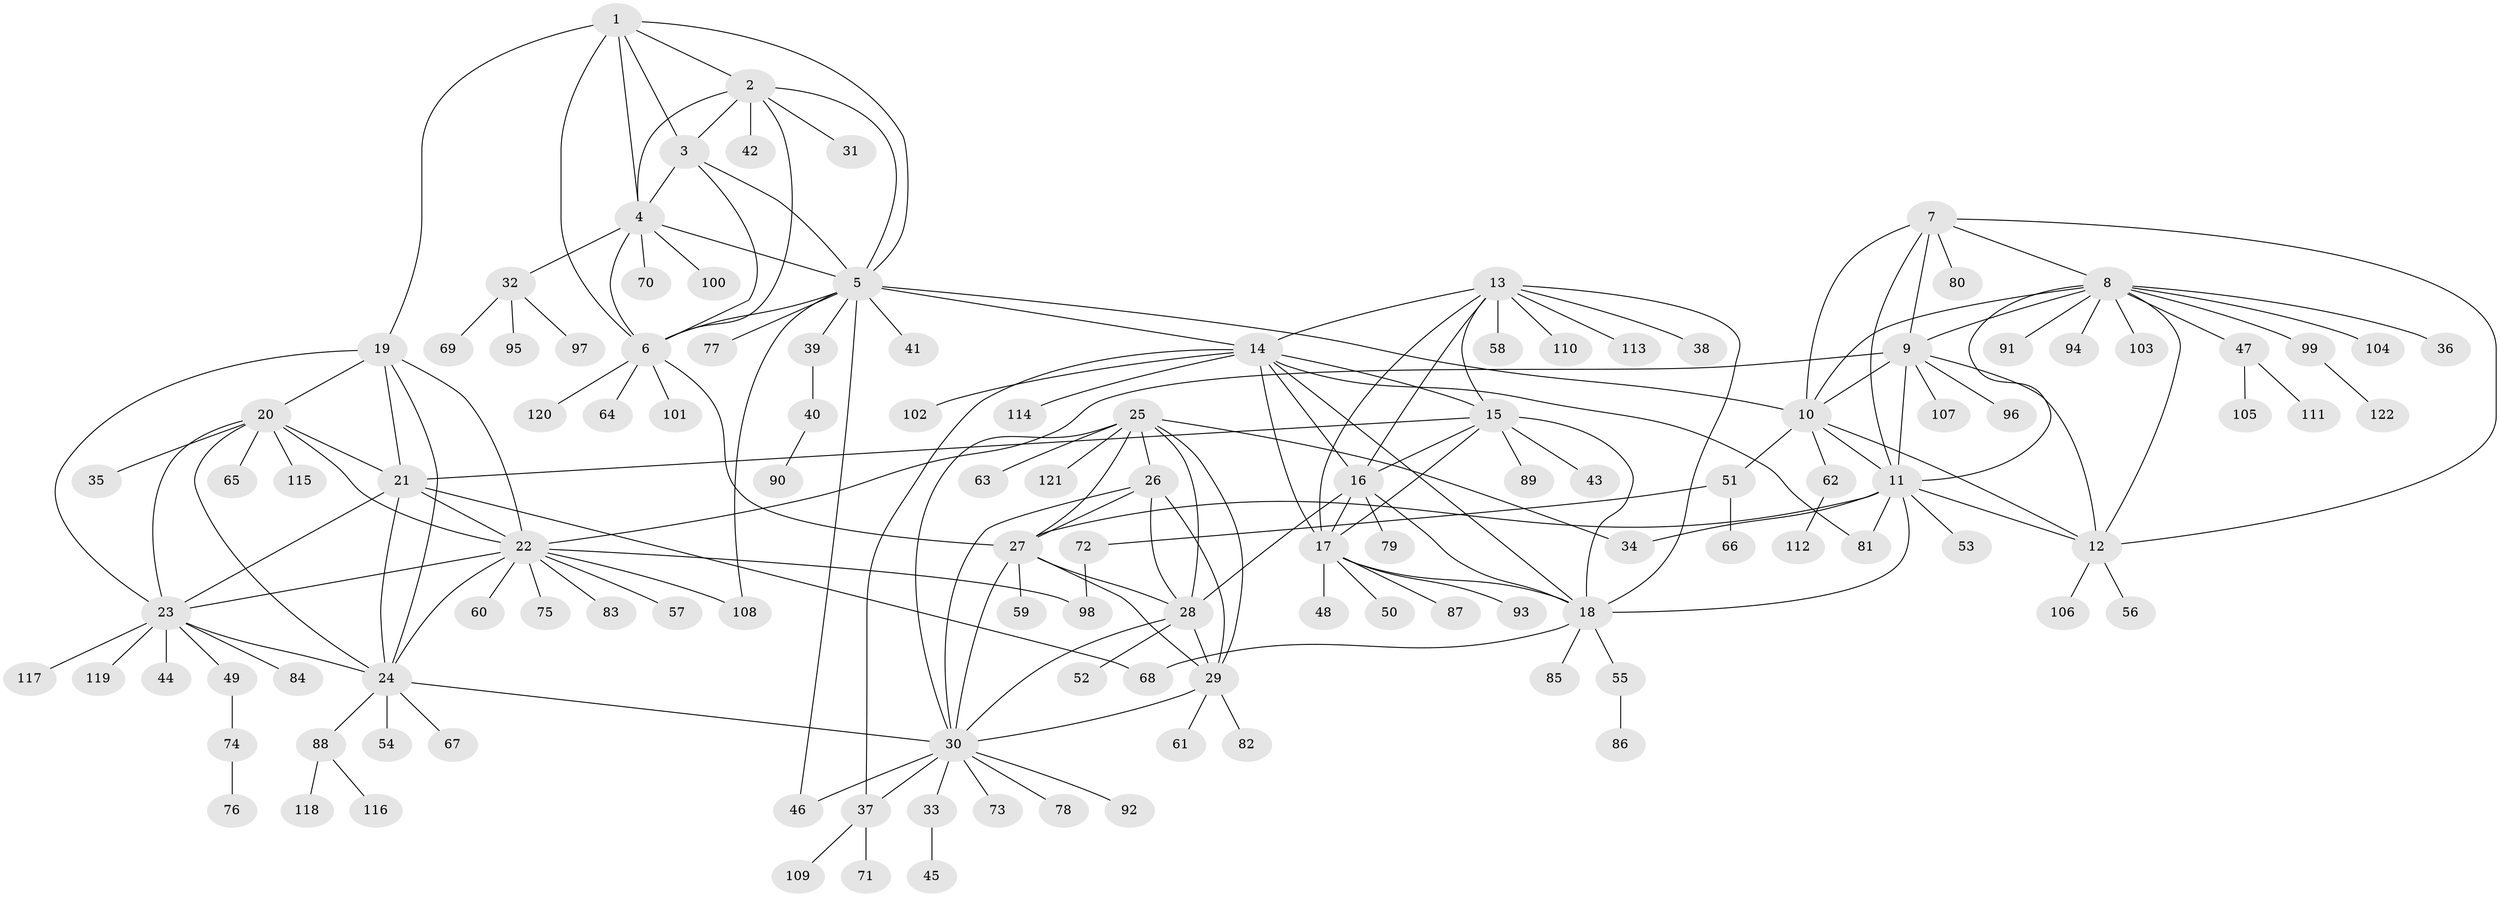 // Generated by graph-tools (version 1.1) at 2025/50/03/09/25 03:50:30]
// undirected, 122 vertices, 184 edges
graph export_dot {
graph [start="1"]
  node [color=gray90,style=filled];
  1;
  2;
  3;
  4;
  5;
  6;
  7;
  8;
  9;
  10;
  11;
  12;
  13;
  14;
  15;
  16;
  17;
  18;
  19;
  20;
  21;
  22;
  23;
  24;
  25;
  26;
  27;
  28;
  29;
  30;
  31;
  32;
  33;
  34;
  35;
  36;
  37;
  38;
  39;
  40;
  41;
  42;
  43;
  44;
  45;
  46;
  47;
  48;
  49;
  50;
  51;
  52;
  53;
  54;
  55;
  56;
  57;
  58;
  59;
  60;
  61;
  62;
  63;
  64;
  65;
  66;
  67;
  68;
  69;
  70;
  71;
  72;
  73;
  74;
  75;
  76;
  77;
  78;
  79;
  80;
  81;
  82;
  83;
  84;
  85;
  86;
  87;
  88;
  89;
  90;
  91;
  92;
  93;
  94;
  95;
  96;
  97;
  98;
  99;
  100;
  101;
  102;
  103;
  104;
  105;
  106;
  107;
  108;
  109;
  110;
  111;
  112;
  113;
  114;
  115;
  116;
  117;
  118;
  119;
  120;
  121;
  122;
  1 -- 2;
  1 -- 3;
  1 -- 4;
  1 -- 5;
  1 -- 6;
  1 -- 19;
  2 -- 3;
  2 -- 4;
  2 -- 5;
  2 -- 6;
  2 -- 31;
  2 -- 42;
  3 -- 4;
  3 -- 5;
  3 -- 6;
  4 -- 5;
  4 -- 6;
  4 -- 32;
  4 -- 70;
  4 -- 100;
  5 -- 6;
  5 -- 10;
  5 -- 14;
  5 -- 39;
  5 -- 41;
  5 -- 46;
  5 -- 77;
  5 -- 108;
  6 -- 27;
  6 -- 64;
  6 -- 101;
  6 -- 120;
  7 -- 8;
  7 -- 9;
  7 -- 10;
  7 -- 11;
  7 -- 12;
  7 -- 80;
  8 -- 9;
  8 -- 10;
  8 -- 11;
  8 -- 12;
  8 -- 36;
  8 -- 47;
  8 -- 91;
  8 -- 94;
  8 -- 99;
  8 -- 103;
  8 -- 104;
  9 -- 10;
  9 -- 11;
  9 -- 12;
  9 -- 22;
  9 -- 96;
  9 -- 107;
  10 -- 11;
  10 -- 12;
  10 -- 51;
  10 -- 62;
  11 -- 12;
  11 -- 18;
  11 -- 27;
  11 -- 34;
  11 -- 53;
  11 -- 81;
  12 -- 56;
  12 -- 106;
  13 -- 14;
  13 -- 15;
  13 -- 16;
  13 -- 17;
  13 -- 18;
  13 -- 38;
  13 -- 58;
  13 -- 110;
  13 -- 113;
  14 -- 15;
  14 -- 16;
  14 -- 17;
  14 -- 18;
  14 -- 37;
  14 -- 81;
  14 -- 102;
  14 -- 114;
  15 -- 16;
  15 -- 17;
  15 -- 18;
  15 -- 21;
  15 -- 43;
  15 -- 89;
  16 -- 17;
  16 -- 18;
  16 -- 28;
  16 -- 79;
  17 -- 18;
  17 -- 48;
  17 -- 50;
  17 -- 87;
  17 -- 93;
  18 -- 55;
  18 -- 68;
  18 -- 85;
  19 -- 20;
  19 -- 21;
  19 -- 22;
  19 -- 23;
  19 -- 24;
  20 -- 21;
  20 -- 22;
  20 -- 23;
  20 -- 24;
  20 -- 35;
  20 -- 65;
  20 -- 115;
  21 -- 22;
  21 -- 23;
  21 -- 24;
  21 -- 68;
  22 -- 23;
  22 -- 24;
  22 -- 57;
  22 -- 60;
  22 -- 75;
  22 -- 83;
  22 -- 98;
  22 -- 108;
  23 -- 24;
  23 -- 44;
  23 -- 49;
  23 -- 84;
  23 -- 117;
  23 -- 119;
  24 -- 30;
  24 -- 54;
  24 -- 67;
  24 -- 88;
  25 -- 26;
  25 -- 27;
  25 -- 28;
  25 -- 29;
  25 -- 30;
  25 -- 34;
  25 -- 63;
  25 -- 121;
  26 -- 27;
  26 -- 28;
  26 -- 29;
  26 -- 30;
  27 -- 28;
  27 -- 29;
  27 -- 30;
  27 -- 59;
  28 -- 29;
  28 -- 30;
  28 -- 52;
  29 -- 30;
  29 -- 61;
  29 -- 82;
  30 -- 33;
  30 -- 37;
  30 -- 46;
  30 -- 73;
  30 -- 78;
  30 -- 92;
  32 -- 69;
  32 -- 95;
  32 -- 97;
  33 -- 45;
  37 -- 71;
  37 -- 109;
  39 -- 40;
  40 -- 90;
  47 -- 105;
  47 -- 111;
  49 -- 74;
  51 -- 66;
  51 -- 72;
  55 -- 86;
  62 -- 112;
  72 -- 98;
  74 -- 76;
  88 -- 116;
  88 -- 118;
  99 -- 122;
}
